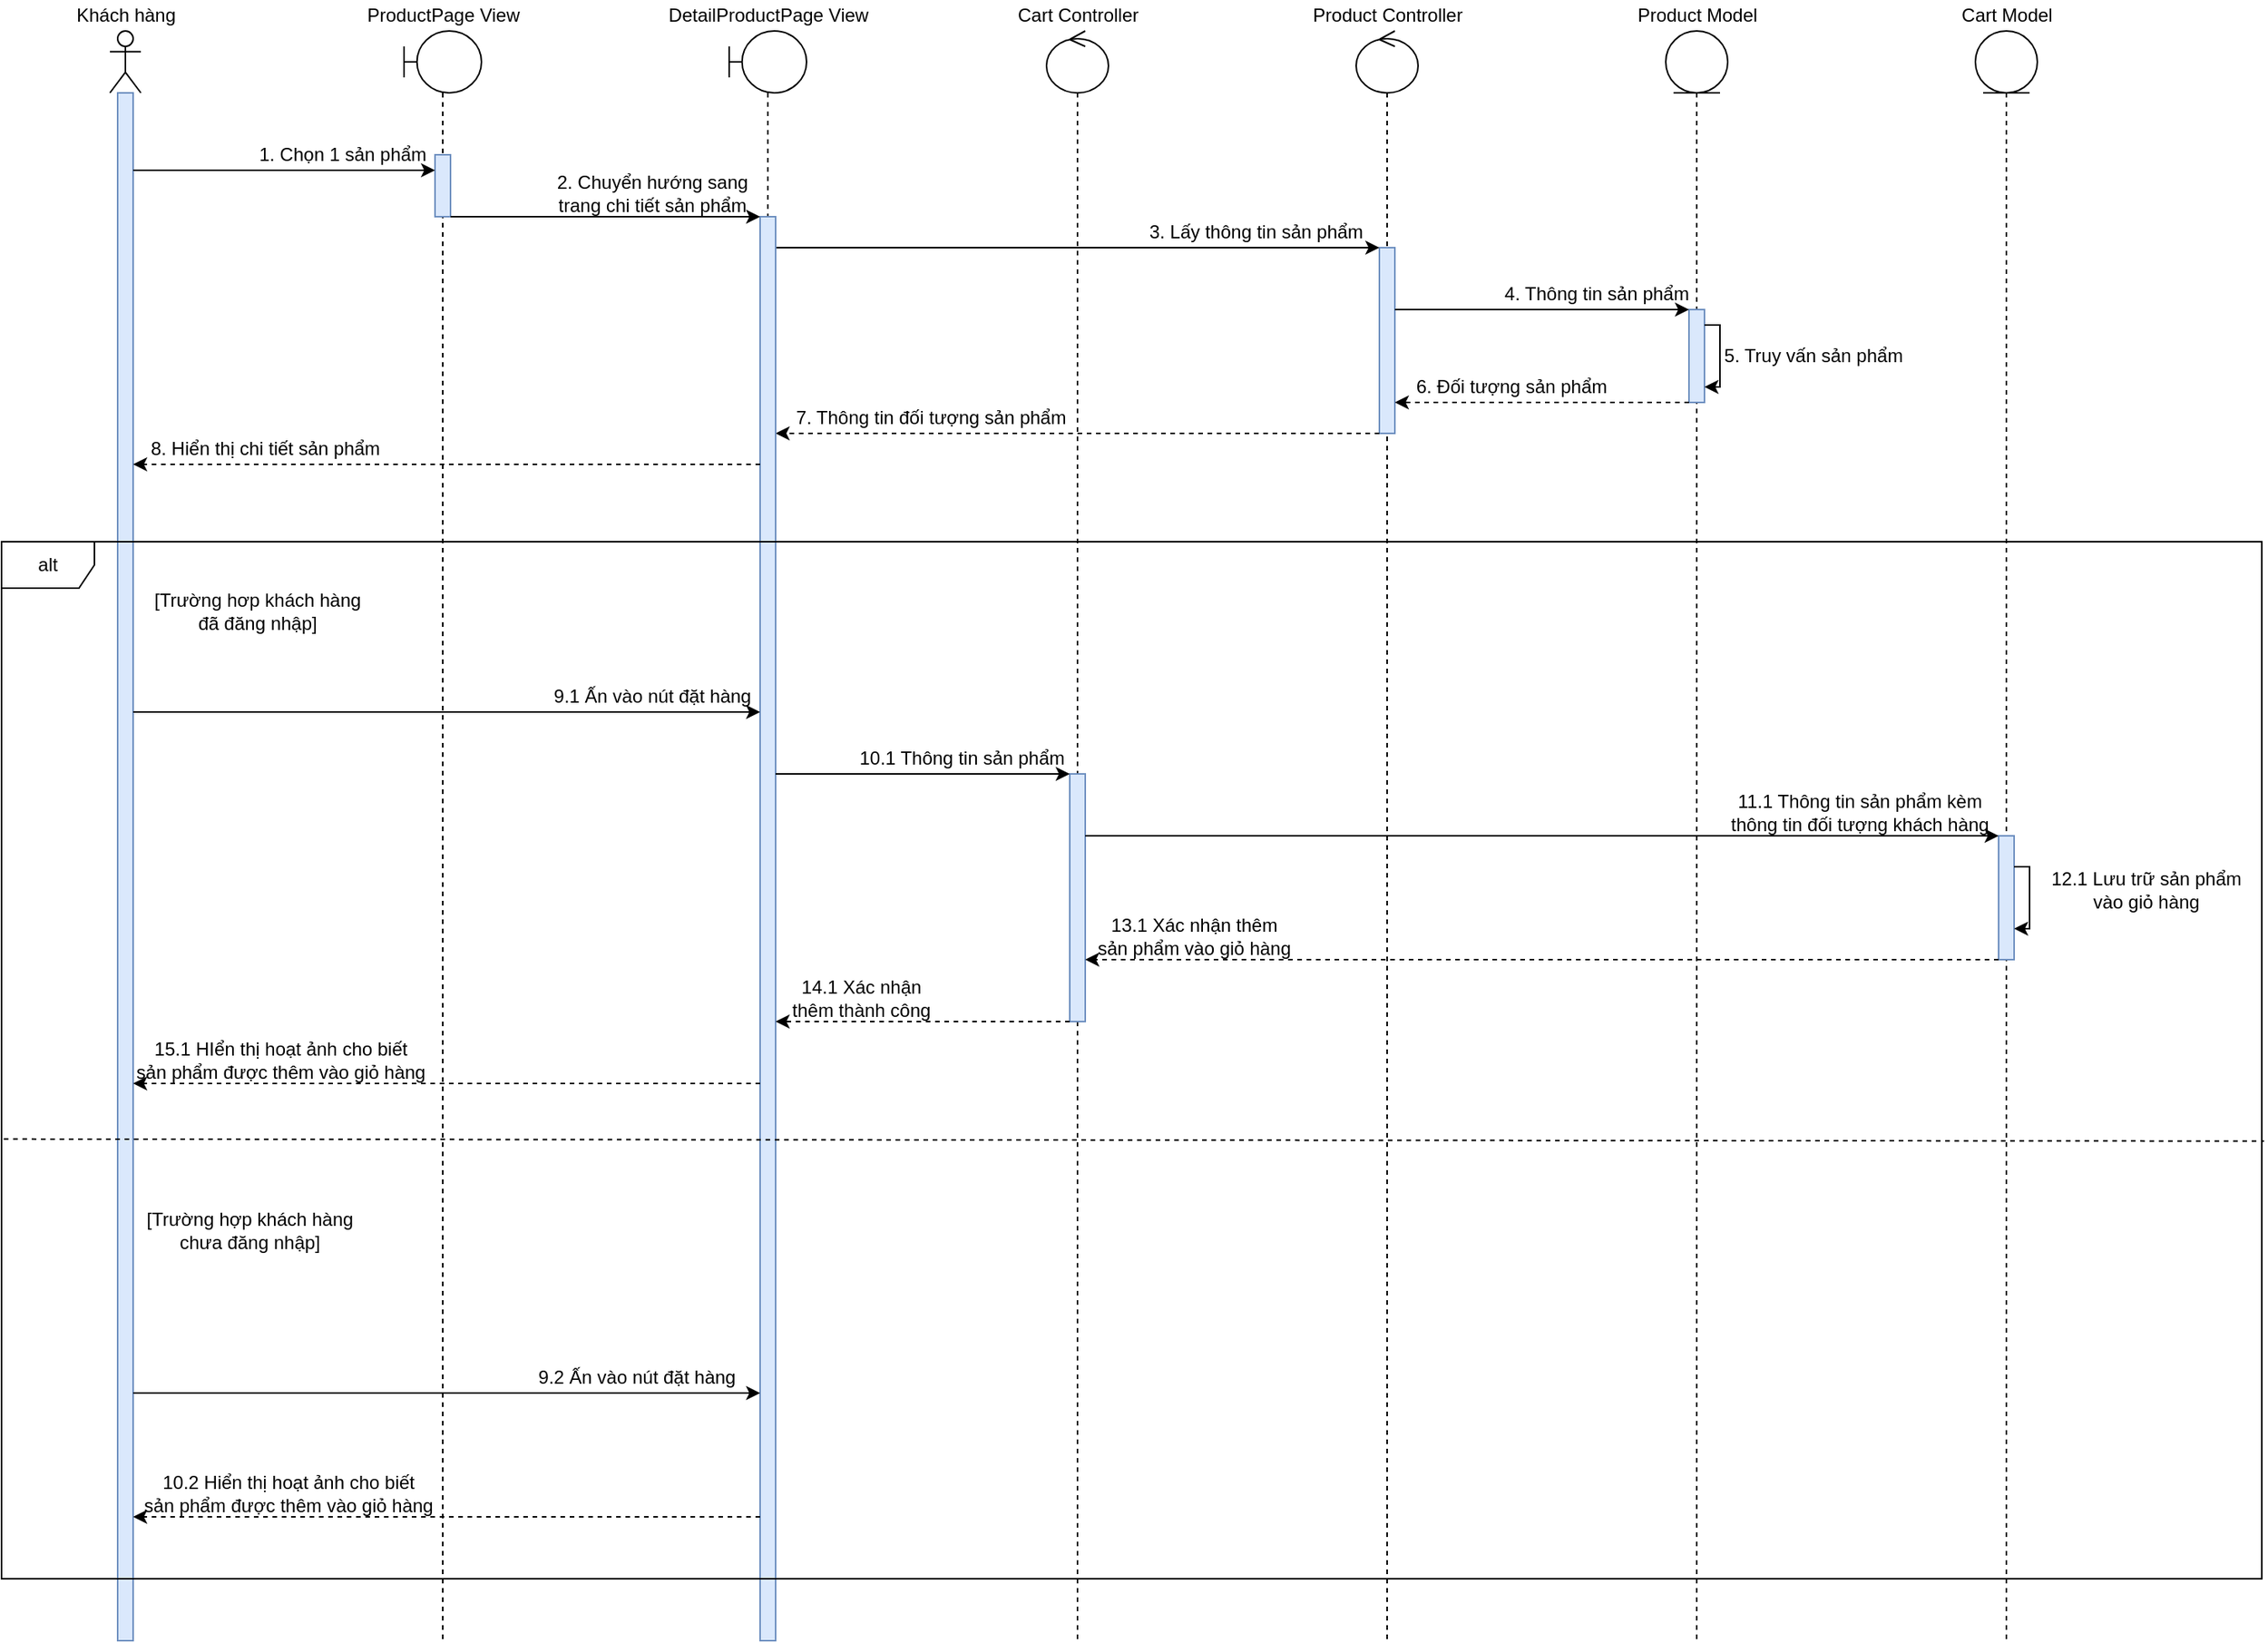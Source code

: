 <mxfile version="16.5.1" type="device"><diagram id="u0hKsZXPfIuquh2E1AJ1" name="Page-1"><mxGraphModel dx="1185" dy="753" grid="1" gridSize="10" guides="1" tooltips="1" connect="1" arrows="1" fold="1" page="1" pageScale="1" pageWidth="850" pageHeight="1100" math="0" shadow="0"><root><mxCell id="0"/><mxCell id="1" parent="0"/><mxCell id="pRtw61TDTWOGneY2pAEU-13" value="" style="shape=umlLifeline;participant=umlActor;perimeter=lifelinePerimeter;whiteSpace=wrap;html=1;container=1;collapsible=0;recursiveResize=0;verticalAlign=top;spacingTop=36;outlineConnect=0;" parent="1" vertex="1"><mxGeometry x="130" y="280" width="20" height="1040" as="geometry"/></mxCell><mxCell id="eI_1PF2VvxfxwendwTuX-1" value="" style="html=1;points=[];perimeter=orthogonalPerimeter;fillColor=#dae8fc;strokeColor=#6c8ebf;" parent="pRtw61TDTWOGneY2pAEU-13" vertex="1"><mxGeometry x="5" y="40" width="10" height="1000" as="geometry"/></mxCell><mxCell id="pRtw61TDTWOGneY2pAEU-19" value="Khách hàng" style="text;html=1;align=center;verticalAlign=middle;resizable=0;points=[];autosize=1;strokeColor=none;fillColor=none;" parent="1" vertex="1"><mxGeometry x="100" y="260" width="80" height="20" as="geometry"/></mxCell><mxCell id="pRtw61TDTWOGneY2pAEU-20" value="" style="shape=umlLifeline;participant=umlBoundary;perimeter=lifelinePerimeter;whiteSpace=wrap;html=1;container=1;collapsible=0;recursiveResize=0;verticalAlign=top;spacingTop=36;outlineConnect=0;" parent="1" vertex="1"><mxGeometry x="320" y="280" width="50" height="1040" as="geometry"/></mxCell><mxCell id="h8o3GNSOeFZS6iM4-kB9-3" value="" style="html=1;points=[];perimeter=orthogonalPerimeter;fillColor=#dae8fc;strokeColor=#6c8ebf;" parent="pRtw61TDTWOGneY2pAEU-20" vertex="1"><mxGeometry x="20" y="80" width="10" height="40" as="geometry"/></mxCell><mxCell id="pRtw61TDTWOGneY2pAEU-22" value="" style="shape=umlLifeline;participant=umlControl;perimeter=lifelinePerimeter;whiteSpace=wrap;html=1;container=1;collapsible=0;recursiveResize=0;verticalAlign=top;spacingTop=36;outlineConnect=0;" parent="1" vertex="1"><mxGeometry x="735" y="280" width="40" height="1040" as="geometry"/></mxCell><mxCell id="NptYDzNUyHKl5-cVc5rD-7" value="" style="html=1;points=[];perimeter=orthogonalPerimeter;fillColor=#dae8fc;strokeColor=#6c8ebf;" parent="pRtw61TDTWOGneY2pAEU-22" vertex="1"><mxGeometry x="15" y="480" width="10" height="160" as="geometry"/></mxCell><mxCell id="pRtw61TDTWOGneY2pAEU-23" value="ProductPage View" style="text;html=1;align=center;verticalAlign=middle;resizable=0;points=[];autosize=1;strokeColor=none;fillColor=none;" parent="1" vertex="1"><mxGeometry x="290" y="260" width="110" height="20" as="geometry"/></mxCell><mxCell id="pRtw61TDTWOGneY2pAEU-24" value="Cart Controller" style="text;html=1;align=center;verticalAlign=middle;resizable=0;points=[];autosize=1;strokeColor=none;fillColor=none;" parent="1" vertex="1"><mxGeometry x="710" y="260" width="90" height="20" as="geometry"/></mxCell><mxCell id="pRtw61TDTWOGneY2pAEU-40" value="" style="shape=umlLifeline;participant=umlEntity;perimeter=lifelinePerimeter;whiteSpace=wrap;html=1;container=1;collapsible=0;recursiveResize=0;verticalAlign=top;spacingTop=36;outlineConnect=0;" parent="1" vertex="1"><mxGeometry x="1135" y="280" width="40" height="1040" as="geometry"/></mxCell><mxCell id="h8o3GNSOeFZS6iM4-kB9-16" value="" style="html=1;points=[];perimeter=orthogonalPerimeter;fillColor=#dae8fc;strokeColor=#6c8ebf;" parent="pRtw61TDTWOGneY2pAEU-40" vertex="1"><mxGeometry x="15" y="180" width="10" height="60" as="geometry"/></mxCell><mxCell id="h8o3GNSOeFZS6iM4-kB9-40" style="edgeStyle=orthogonalEdgeStyle;rounded=0;orthogonalLoop=1;jettySize=auto;html=1;" parent="pRtw61TDTWOGneY2pAEU-40" source="h8o3GNSOeFZS6iM4-kB9-16" target="h8o3GNSOeFZS6iM4-kB9-16" edge="1"><mxGeometry relative="1" as="geometry"><Array as="points"><mxPoint x="35" y="190"/></Array></mxGeometry></mxCell><mxCell id="pRtw61TDTWOGneY2pAEU-41" value="Product Model" style="text;html=1;align=center;verticalAlign=middle;resizable=0;points=[];autosize=1;strokeColor=none;fillColor=none;" parent="1" vertex="1"><mxGeometry x="1110" y="260" width="90" height="20" as="geometry"/></mxCell><mxCell id="h8o3GNSOeFZS6iM4-kB9-1" value="" style="shape=umlLifeline;participant=umlEntity;perimeter=lifelinePerimeter;whiteSpace=wrap;html=1;container=1;collapsible=0;recursiveResize=0;verticalAlign=top;spacingTop=36;outlineConnect=0;" parent="1" vertex="1"><mxGeometry x="1335" y="280" width="40" height="1040" as="geometry"/></mxCell><mxCell id="NptYDzNUyHKl5-cVc5rD-10" value="" style="html=1;points=[];perimeter=orthogonalPerimeter;fillColor=#dae8fc;strokeColor=#6c8ebf;" parent="h8o3GNSOeFZS6iM4-kB9-1" vertex="1"><mxGeometry x="15" y="520" width="10" height="80" as="geometry"/></mxCell><mxCell id="NptYDzNUyHKl5-cVc5rD-16" style="edgeStyle=orthogonalEdgeStyle;rounded=0;orthogonalLoop=1;jettySize=auto;html=1;" parent="h8o3GNSOeFZS6iM4-kB9-1" source="NptYDzNUyHKl5-cVc5rD-10" target="NptYDzNUyHKl5-cVc5rD-10" edge="1"><mxGeometry relative="1" as="geometry"><Array as="points"><mxPoint x="35" y="540"/></Array></mxGeometry></mxCell><mxCell id="h8o3GNSOeFZS6iM4-kB9-2" value="Cart Model" style="text;html=1;align=center;verticalAlign=middle;resizable=0;points=[];autosize=1;strokeColor=none;fillColor=none;" parent="1" vertex="1"><mxGeometry x="1320" y="260" width="70" height="20" as="geometry"/></mxCell><mxCell id="h8o3GNSOeFZS6iM4-kB9-7" style="edgeStyle=orthogonalEdgeStyle;rounded=0;orthogonalLoop=1;jettySize=auto;html=1;" parent="1" source="eI_1PF2VvxfxwendwTuX-1" target="h8o3GNSOeFZS6iM4-kB9-3" edge="1"><mxGeometry relative="1" as="geometry"><Array as="points"><mxPoint x="240" y="370"/><mxPoint x="240" y="370"/></Array></mxGeometry></mxCell><mxCell id="h8o3GNSOeFZS6iM4-kB9-8" value="1. Chọn 1 sản phẩm" style="text;html=1;align=center;verticalAlign=middle;resizable=0;points=[];autosize=1;strokeColor=none;fillColor=none;" parent="1" vertex="1"><mxGeometry x="220" y="350" width="120" height="20" as="geometry"/></mxCell><mxCell id="h8o3GNSOeFZS6iM4-kB9-9" value="" style="shape=umlLifeline;participant=umlControl;perimeter=lifelinePerimeter;whiteSpace=wrap;html=1;container=1;collapsible=0;recursiveResize=0;verticalAlign=top;spacingTop=36;outlineConnect=0;" parent="1" vertex="1"><mxGeometry x="935" y="280" width="40" height="1040" as="geometry"/></mxCell><mxCell id="h8o3GNSOeFZS6iM4-kB9-12" value="" style="html=1;points=[];perimeter=orthogonalPerimeter;fillColor=#dae8fc;strokeColor=#6c8ebf;" parent="h8o3GNSOeFZS6iM4-kB9-9" vertex="1"><mxGeometry x="15" y="140" width="10" height="120" as="geometry"/></mxCell><mxCell id="h8o3GNSOeFZS6iM4-kB9-10" value="Product Controller" style="text;html=1;align=center;verticalAlign=middle;resizable=0;points=[];autosize=1;strokeColor=none;fillColor=none;" parent="1" vertex="1"><mxGeometry x="900" y="260" width="110" height="20" as="geometry"/></mxCell><mxCell id="h8o3GNSOeFZS6iM4-kB9-13" style="edgeStyle=orthogonalEdgeStyle;rounded=0;orthogonalLoop=1;jettySize=auto;html=1;" parent="1" source="h8o3GNSOeFZS6iM4-kB9-33" target="h8o3GNSOeFZS6iM4-kB9-12" edge="1"><mxGeometry relative="1" as="geometry"><Array as="points"><mxPoint x="770" y="420"/><mxPoint x="770" y="420"/></Array></mxGeometry></mxCell><mxCell id="h8o3GNSOeFZS6iM4-kB9-14" value="3. Lấy thông tin sản phẩm" style="text;html=1;align=center;verticalAlign=middle;resizable=0;points=[];autosize=1;strokeColor=none;fillColor=none;" parent="1" vertex="1"><mxGeometry x="795" y="400" width="150" height="20" as="geometry"/></mxCell><mxCell id="h8o3GNSOeFZS6iM4-kB9-18" style="edgeStyle=orthogonalEdgeStyle;rounded=0;orthogonalLoop=1;jettySize=auto;html=1;" parent="1" source="h8o3GNSOeFZS6iM4-kB9-12" target="h8o3GNSOeFZS6iM4-kB9-16" edge="1"><mxGeometry relative="1" as="geometry"><Array as="points"><mxPoint x="1060" y="460"/><mxPoint x="1060" y="460"/></Array></mxGeometry></mxCell><mxCell id="h8o3GNSOeFZS6iM4-kB9-19" value="4. Thông tin sản phẩm" style="text;html=1;align=center;verticalAlign=middle;resizable=0;points=[];autosize=1;strokeColor=none;fillColor=none;" parent="1" vertex="1"><mxGeometry x="1025" y="440" width="130" height="20" as="geometry"/></mxCell><mxCell id="h8o3GNSOeFZS6iM4-kB9-24" value="5. Truy vấn sản phẩm" style="text;html=1;align=center;verticalAlign=middle;resizable=0;points=[];autosize=1;strokeColor=none;fillColor=none;" parent="1" vertex="1"><mxGeometry x="1165" y="480" width="130" height="20" as="geometry"/></mxCell><mxCell id="h8o3GNSOeFZS6iM4-kB9-26" style="edgeStyle=orthogonalEdgeStyle;rounded=0;orthogonalLoop=1;jettySize=auto;html=1;dashed=1;" parent="1" source="h8o3GNSOeFZS6iM4-kB9-16" target="h8o3GNSOeFZS6iM4-kB9-12" edge="1"><mxGeometry relative="1" as="geometry"><Array as="points"><mxPoint x="1060" y="520"/><mxPoint x="1060" y="520"/></Array></mxGeometry></mxCell><mxCell id="h8o3GNSOeFZS6iM4-kB9-27" value="6. Đối tượng sản phẩm" style="text;html=1;align=center;verticalAlign=middle;resizable=0;points=[];autosize=1;strokeColor=none;fillColor=none;" parent="1" vertex="1"><mxGeometry x="965" y="500" width="140" height="20" as="geometry"/></mxCell><mxCell id="h8o3GNSOeFZS6iM4-kB9-28" style="edgeStyle=orthogonalEdgeStyle;rounded=0;orthogonalLoop=1;jettySize=auto;html=1;dashed=1;" parent="1" source="h8o3GNSOeFZS6iM4-kB9-12" target="h8o3GNSOeFZS6iM4-kB9-33" edge="1"><mxGeometry relative="1" as="geometry"><Array as="points"><mxPoint x="760" y="540"/><mxPoint x="760" y="540"/></Array></mxGeometry></mxCell><mxCell id="h8o3GNSOeFZS6iM4-kB9-29" value="7. Thông tin đối tượng sản phẩm" style="text;html=1;align=center;verticalAlign=middle;resizable=0;points=[];autosize=1;strokeColor=none;fillColor=none;" parent="1" vertex="1"><mxGeometry x="565" y="520" width="190" height="20" as="geometry"/></mxCell><mxCell id="h8o3GNSOeFZS6iM4-kB9-32" value="" style="shape=umlLifeline;participant=umlBoundary;perimeter=lifelinePerimeter;whiteSpace=wrap;html=1;container=1;collapsible=0;recursiveResize=0;verticalAlign=top;spacingTop=36;outlineConnect=0;" parent="1" vertex="1"><mxGeometry x="530" y="280" width="50" height="1040" as="geometry"/></mxCell><mxCell id="h8o3GNSOeFZS6iM4-kB9-33" value="" style="html=1;points=[];perimeter=orthogonalPerimeter;fillColor=#dae8fc;strokeColor=#6c8ebf;" parent="h8o3GNSOeFZS6iM4-kB9-32" vertex="1"><mxGeometry x="20" y="120" width="10" height="920" as="geometry"/></mxCell><mxCell id="h8o3GNSOeFZS6iM4-kB9-34" value="DetailProductPage View" style="text;html=1;align=center;verticalAlign=middle;resizable=0;points=[];autosize=1;strokeColor=none;fillColor=none;" parent="1" vertex="1"><mxGeometry x="485" y="260" width="140" height="20" as="geometry"/></mxCell><mxCell id="h8o3GNSOeFZS6iM4-kB9-36" style="edgeStyle=orthogonalEdgeStyle;rounded=0;orthogonalLoop=1;jettySize=auto;html=1;" parent="1" source="h8o3GNSOeFZS6iM4-kB9-3" target="h8o3GNSOeFZS6iM4-kB9-33" edge="1"><mxGeometry relative="1" as="geometry"><Array as="points"><mxPoint x="450" y="400"/><mxPoint x="450" y="400"/></Array></mxGeometry></mxCell><mxCell id="h8o3GNSOeFZS6iM4-kB9-37" value="2. Chuyển hướng sang &lt;br&gt;trang chi tiết sản phẩm" style="text;html=1;align=center;verticalAlign=middle;resizable=0;points=[];autosize=1;strokeColor=none;fillColor=none;" parent="1" vertex="1"><mxGeometry x="410" y="370" width="140" height="30" as="geometry"/></mxCell><mxCell id="h8o3GNSOeFZS6iM4-kB9-38" style="edgeStyle=orthogonalEdgeStyle;rounded=0;orthogonalLoop=1;jettySize=auto;html=1;dashed=1;" parent="1" source="h8o3GNSOeFZS6iM4-kB9-33" target="eI_1PF2VvxfxwendwTuX-1" edge="1"><mxGeometry relative="1" as="geometry"><Array as="points"><mxPoint x="260" y="560"/><mxPoint x="260" y="560"/></Array></mxGeometry></mxCell><mxCell id="h8o3GNSOeFZS6iM4-kB9-39" value="8. Hiển thị chi tiết sản phẩm" style="text;html=1;align=center;verticalAlign=middle;resizable=0;points=[];autosize=1;strokeColor=none;fillColor=none;" parent="1" vertex="1"><mxGeometry x="150" y="540" width="160" height="20" as="geometry"/></mxCell><mxCell id="NptYDzNUyHKl5-cVc5rD-1" style="edgeStyle=orthogonalEdgeStyle;rounded=0;orthogonalLoop=1;jettySize=auto;html=1;" parent="1" source="eI_1PF2VvxfxwendwTuX-1" target="h8o3GNSOeFZS6iM4-kB9-33" edge="1"><mxGeometry relative="1" as="geometry"><Array as="points"><mxPoint x="360" y="720"/><mxPoint x="360" y="720"/></Array></mxGeometry></mxCell><mxCell id="NptYDzNUyHKl5-cVc5rD-8" style="edgeStyle=orthogonalEdgeStyle;rounded=0;orthogonalLoop=1;jettySize=auto;html=1;" parent="1" source="h8o3GNSOeFZS6iM4-kB9-33" target="NptYDzNUyHKl5-cVc5rD-7" edge="1"><mxGeometry relative="1" as="geometry"><Array as="points"><mxPoint x="670" y="760"/><mxPoint x="670" y="760"/></Array></mxGeometry></mxCell><mxCell id="NptYDzNUyHKl5-cVc5rD-11" style="edgeStyle=orthogonalEdgeStyle;rounded=0;orthogonalLoop=1;jettySize=auto;html=1;" parent="1" source="NptYDzNUyHKl5-cVc5rD-7" target="NptYDzNUyHKl5-cVc5rD-10" edge="1"><mxGeometry relative="1" as="geometry"><Array as="points"><mxPoint x="1210" y="800"/><mxPoint x="1210" y="800"/></Array></mxGeometry></mxCell><mxCell id="NptYDzNUyHKl5-cVc5rD-18" style="edgeStyle=orthogonalEdgeStyle;rounded=0;orthogonalLoop=1;jettySize=auto;html=1;dashed=1;" parent="1" source="NptYDzNUyHKl5-cVc5rD-10" target="NptYDzNUyHKl5-cVc5rD-7" edge="1"><mxGeometry relative="1" as="geometry"><Array as="points"><mxPoint x="1060" y="880"/><mxPoint x="1060" y="880"/></Array></mxGeometry></mxCell><mxCell id="NptYDzNUyHKl5-cVc5rD-20" style="edgeStyle=orthogonalEdgeStyle;rounded=0;orthogonalLoop=1;jettySize=auto;html=1;dashed=1;" parent="1" source="NptYDzNUyHKl5-cVc5rD-7" target="h8o3GNSOeFZS6iM4-kB9-33" edge="1"><mxGeometry relative="1" as="geometry"><Array as="points"><mxPoint x="660" y="920"/><mxPoint x="660" y="920"/></Array></mxGeometry></mxCell><mxCell id="NptYDzNUyHKl5-cVc5rD-22" style="edgeStyle=orthogonalEdgeStyle;rounded=0;orthogonalLoop=1;jettySize=auto;html=1;dashed=1;" parent="1" source="h8o3GNSOeFZS6iM4-kB9-33" target="eI_1PF2VvxfxwendwTuX-1" edge="1"><mxGeometry relative="1" as="geometry"><Array as="points"><mxPoint x="390" y="960"/><mxPoint x="390" y="960"/></Array></mxGeometry></mxCell><mxCell id="NptYDzNUyHKl5-cVc5rD-26" style="edgeStyle=orthogonalEdgeStyle;rounded=0;orthogonalLoop=1;jettySize=auto;html=1;" parent="1" source="eI_1PF2VvxfxwendwTuX-1" target="h8o3GNSOeFZS6iM4-kB9-33" edge="1"><mxGeometry relative="1" as="geometry"><mxPoint x="155" y="730.043" as="sourcePoint"/><mxPoint x="560" y="730.043" as="targetPoint"/><Array as="points"><mxPoint x="370" y="1160"/><mxPoint x="370" y="1160"/></Array></mxGeometry></mxCell><mxCell id="NptYDzNUyHKl5-cVc5rD-28" style="edgeStyle=orthogonalEdgeStyle;rounded=0;orthogonalLoop=1;jettySize=auto;html=1;dashed=1;" parent="1" source="h8o3GNSOeFZS6iM4-kB9-33" target="eI_1PF2VvxfxwendwTuX-1" edge="1"><mxGeometry relative="1" as="geometry"><mxPoint x="560" y="970.043" as="sourcePoint"/><mxPoint x="155" y="970.043" as="targetPoint"/><Array as="points"><mxPoint x="400" y="1240"/><mxPoint x="400" y="1240"/></Array></mxGeometry></mxCell><mxCell id="NptYDzNUyHKl5-cVc5rD-6" value="9.1 Ấn vào nút đặt hàng" style="text;html=1;align=center;verticalAlign=middle;resizable=0;points=[];autosize=1;strokeColor=none;fillColor=none;" parent="1" vertex="1"><mxGeometry x="410" y="700" width="140" height="20" as="geometry"/></mxCell><mxCell id="NptYDzNUyHKl5-cVc5rD-9" value="10.1 Thông tin sản phẩm" style="text;html=1;align=center;verticalAlign=middle;resizable=0;points=[];autosize=1;strokeColor=none;fillColor=none;" parent="1" vertex="1"><mxGeometry x="605" y="740" width="150" height="20" as="geometry"/></mxCell><mxCell id="NptYDzNUyHKl5-cVc5rD-15" value="11.1 Thông tin sản phẩm kèm &lt;br&gt;thông tin đối tượng khách hàng" style="text;html=1;align=center;verticalAlign=middle;resizable=0;points=[];autosize=1;strokeColor=none;fillColor=none;" parent="1" vertex="1"><mxGeometry x="1170" y="770" width="180" height="30" as="geometry"/></mxCell><mxCell id="NptYDzNUyHKl5-cVc5rD-17" value="12.1 Lưu trữ sản phẩm&lt;br&gt;vào giỏ hàng" style="text;html=1;align=center;verticalAlign=middle;resizable=0;points=[];autosize=1;strokeColor=none;fillColor=none;" parent="1" vertex="1"><mxGeometry x="1375" y="820" width="140" height="30" as="geometry"/></mxCell><mxCell id="NptYDzNUyHKl5-cVc5rD-19" value="13.1 Xác nhận thêm &lt;br&gt;sản phẩm vào giỏ hàng" style="text;html=1;align=center;verticalAlign=middle;resizable=0;points=[];autosize=1;strokeColor=none;fillColor=none;" parent="1" vertex="1"><mxGeometry x="760" y="850" width="140" height="30" as="geometry"/></mxCell><mxCell id="NptYDzNUyHKl5-cVc5rD-21" value="14.1 Xác nhận &lt;br&gt;thêm thành công" style="text;html=1;align=center;verticalAlign=middle;resizable=0;points=[];autosize=1;strokeColor=none;fillColor=none;" parent="1" vertex="1"><mxGeometry x="565" y="890" width="100" height="30" as="geometry"/></mxCell><mxCell id="NptYDzNUyHKl5-cVc5rD-23" value="15.1 HIển thị hoạt ảnh cho biết&lt;br&gt;sản phẩm được thêm vào giỏ hàng" style="text;html=1;align=center;verticalAlign=middle;resizable=0;points=[];autosize=1;strokeColor=none;fillColor=none;" parent="1" vertex="1"><mxGeometry x="140" y="930" width="200" height="30" as="geometry"/></mxCell><mxCell id="NptYDzNUyHKl5-cVc5rD-2" value="[Trường hơp khách hàng &lt;br&gt;đã đăng nhập]" style="text;html=1;align=center;verticalAlign=middle;resizable=0;points=[];autosize=1;strokeColor=none;fillColor=none;" parent="1" vertex="1"><mxGeometry x="150" y="640" width="150" height="30" as="geometry"/></mxCell><mxCell id="NptYDzNUyHKl5-cVc5rD-25" value="[Trường hợp khách hàng&lt;br&gt;chưa đăng nhập]" style="text;html=1;align=center;verticalAlign=middle;resizable=0;points=[];autosize=1;strokeColor=none;fillColor=none;" parent="1" vertex="1"><mxGeometry x="145" y="1040" width="150" height="30" as="geometry"/></mxCell><mxCell id="NptYDzNUyHKl5-cVc5rD-27" value="9.2 Ấn vào nút đặt hàng" style="text;html=1;align=center;verticalAlign=middle;resizable=0;points=[];autosize=1;strokeColor=none;fillColor=none;" parent="1" vertex="1"><mxGeometry x="400" y="1140" width="140" height="20" as="geometry"/></mxCell><mxCell id="NptYDzNUyHKl5-cVc5rD-31" value="10.2 Hiển thị hoạt ảnh cho biết&lt;br&gt;sản phẩm được thêm vào giỏ hàng" style="text;html=1;align=center;verticalAlign=middle;resizable=0;points=[];autosize=1;strokeColor=none;fillColor=none;" parent="1" vertex="1"><mxGeometry x="145" y="1210" width="200" height="30" as="geometry"/></mxCell><mxCell id="vSsM1qFeP1ugEMGr2ofH-6" value="alt" style="shape=umlFrame;whiteSpace=wrap;html=1;" vertex="1" parent="1"><mxGeometry x="60" y="610" width="1460" height="670" as="geometry"/></mxCell><mxCell id="vSsM1qFeP1ugEMGr2ofH-7" value="" style="endArrow=none;dashed=1;html=1;rounded=0;exitX=0.001;exitY=0.576;exitDx=0;exitDy=0;exitPerimeter=0;entryX=1.001;entryY=0.578;entryDx=0;entryDy=0;entryPerimeter=0;" edge="1" parent="1" source="vSsM1qFeP1ugEMGr2ofH-6" target="vSsM1qFeP1ugEMGr2ofH-6"><mxGeometry width="50" height="50" relative="1" as="geometry"><mxPoint x="520" y="1010" as="sourcePoint"/><mxPoint x="560" y="960" as="targetPoint"/></mxGeometry></mxCell></root></mxGraphModel></diagram></mxfile>